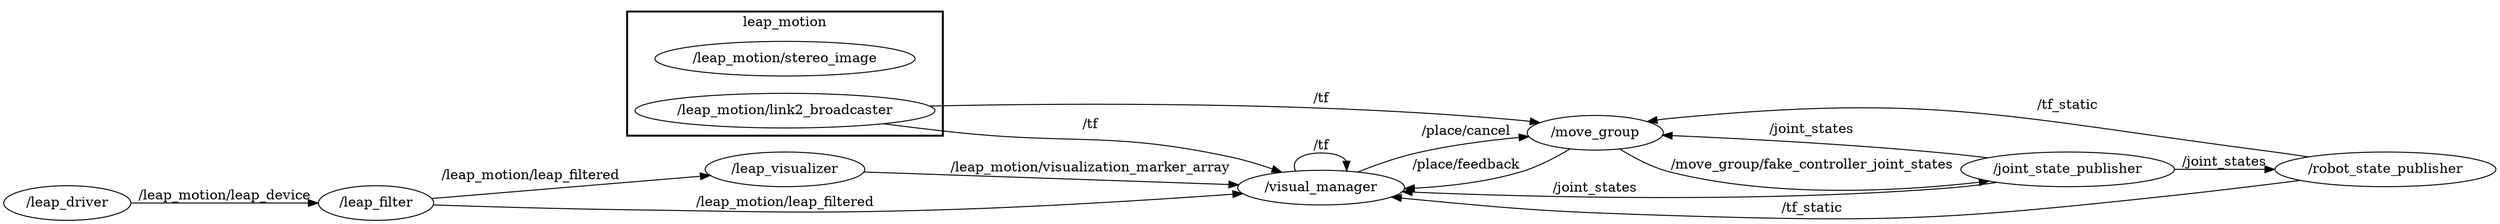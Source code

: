 digraph graphname {
	graph [bb="0,0,2061.1,227.45",
		compound=True,
		rank=same,
		rankdir=LR,
		ranksep=0.2
	];
	node [label="\N"];
	subgraph cluster_leap_motion {
		graph [bb="523.38,90.448,785.06,219.45",
			compound=True,
			label=leap_motion,
			lheight=0.21,
			lp="654.22,207.95",
			lwidth=0.96,
			rank=same,
			rankdir=LR,
			ranksep=0.2,
			style=bold
		];
		n___leap_motion__stereo_image		 [URL=__leap_motion__stereo_image,
			height=0.5,
			label="/leap_motion/stereo_image",
			pos="654.22,170.45",
			shape=ellipse,
			tooltip="/leap_motion/stereo_image",
			width=2.9789];
		n___leap_motion__link2_broadcaster		 [URL=__leap_motion__link2_broadcaster,
			height=0.5,
			label="/leap_motion/link2_broadcaster",
			pos="654.22,116.45",
			shape=ellipse,
			tooltip="/leap_motion/link2_broadcaster",
			width=3.4122];
	}
	n___leap_visualizer	 [URL=__leap_visualizer,
		height=0.5,
		label="/leap_visualizer",
		pos="654.22,55.448",
		shape=ellipse,
		tooltip="/leap_visualizer",
		width=1.8415];
	n___visual_manager	 [URL=__visual_manager,
		height=0.5,
		label="/visual_manager",
		pos="1096.6,36.448",
		shape=ellipse,
		tooltip="/visual_manager",
		width=1.9318];
	n___leap_visualizer -> n___visual_manager	 [URL=topic_3A__leap_motion__visualization_marker_array,
		label="/leap_motion/visualization_marker_array",
		lp="906.06,56.948",
		penwidth=1,
		pos="e,1027.7,39.379 719.73,52.665 798.82,49.252 932.77,43.473 1017.6,39.814"];
	n___visual_manager -> n___visual_manager	 [URL=topic_3A__tf,
		label="/tf",
		lp="1096.6,79.948",
		penwidth=1,
		pos="e,1118,53.858 1075.2,53.858 1071.2,63.536 1078.3,72.448 1096.6,72.448 1108,72.448 1115.1,68.966 1117.8,63.993"];
	n___move_group	 [URL=__move_group,
		height=0.5,
		label="/move_group",
		pos="1325,93.448",
		shape=ellipse,
		tooltip="/move_group",
		width=1.6068];
	n___visual_manager -> n___move_group	 [URL=topic_3A__place__cancel,
		label="/place/cancel",
		lp="1216.6,95.948",
		penwidth=1,
		pos="e,1268.7,89.108 1127.7,52.63 1141.5,59.401 1158.3,66.768 1174.1,71.448 1201.3,79.475 1232.2,84.643 1258.8,87.935"];
	n___leap_filter	 [URL=__leap_filter,
		height=0.5,
		label="/leap_filter",
		pos="312.99,25.448",
		shape=ellipse,
		tooltip="/leap_filter",
		width=1.3721];
	n___leap_filter -> n___leap_visualizer	 [URL=topic_3A__leap_motion__leap_filtered,
		label="/leap_motion/leap_filtered",
		lp="442.88,50.948",
		penwidth=1,
		pos="e,590.91,49.938 361.16,29.619 418.13,34.657 514.56,43.186 580.94,49.055"];
	n___leap_filter -> n___visual_manager	 [URL=topic_3A__leap_motion__leap_filtered,
		label="/leap_motion/leap_filtered",
		lp="654.22,20.948",
		penwidth=1,
		pos="e,1031.1,30.277 361.77,21.929 404.19,18.991 467.87,15.037 523.38,13.448 639.64,10.119 668.84,9.1497 785.06,13.448 865.79,16.433 958.08,23.77 1020.9,29.361"];
	n___leap_driver	 [URL=__leap_driver,
		height=0.5,
		label="/leap_driver",
		pos="53.295,25.448",
		shape=ellipse,
		tooltip="/leap_driver",
		width=1.4804];
	n___leap_driver -> n___leap_filter	 [URL=topic_3A__leap_motion__leap_device,
		label="/leap_motion/leap_device",
		lp="185.09,32.948",
		penwidth=1,
		pos="e,263.52,25.448 106.75,25.448 149.35,25.448 209.38,25.448 253.51,25.448"];
	n___joint_state_publisher	 [URL=__joint_state_publisher,
		height=0.5,
		label="/joint_state_publisher",
		pos="1713.9,55.448",
		shape=ellipse,
		tooltip="/joint_state_publisher",
		width=2.4192];
	n___joint_state_publisher -> n___visual_manager	 [URL=topic_3A__joint_states,
		label="/joint_states",
		lp="1325,35.948",
		penwidth=1,
		pos="e,1164.5,32.209 1655.7,42.009 1643.6,39.694 1630.9,37.649 1618.8,36.448 1461.7,20.741 1276.6,26.448 1174.7,31.673"];
	n___robot_state_publisher	 [URL=__robot_state_publisher,
		height=0.5,
		label="/robot_state_publisher",
		pos="1972.1,55.448",
		shape=ellipse,
		tooltip="/robot_state_publisher",
		width=2.4734];
	n___joint_state_publisher -> n___robot_state_publisher	 [URL=topic_3A__joint_states,
		label="/joint_states",
		lp="1842,62.948",
		penwidth=1,
		pos="e,1882.9,55.448 1801.3,55.448 1824.3,55.448 1849.3,55.448 1872.9,55.448"];
	n___joint_state_publisher -> n___move_group	 [URL=topic_3A__joint_states,
		label="/joint_states",
		lp="1504.8,97.948",
		penwidth=1,
		pos="e,1382.3,90.783 1648,67.302 1638.3,68.847 1628.3,70.291 1618.8,71.448 1541.3,80.927 1451.8,86.938 1392.3,90.238"];
	n___leap_motion__link2_broadcaster -> n___visual_manager	 [URL=topic_3A__tf,
		label="/tf",
		lp="906.06,101.95",
		penwidth=1,
		pos="e,1063.2,52.395 736.04,102.94 754.74,99.986 774.57,96.985 793.06,94.448 893.23,80.699 921.23,93.977 1019.1,68.448 1030.6,65.438 1042.7,61.03 1053.7,56.442"];
	n___leap_motion__link2_broadcaster -> n___move_group	 [URL=topic_3A__tf,
		label="/tf",
		lp="1096.6,128.95",
		penwidth=1,
		pos="e,1278.8,104.39 772.28,121.52 894.27,125.22 1090.8,126.69 1259.1,107.45 1262.4,107.08 1265.6,106.63 1268.9,106.11"];
	n___robot_state_publisher -> n___visual_manager	 [URL=topic_3A__tf_static,
		label="/tf_static",
		lp="1504.8,14.948",
		penwidth=1,
		pos="e,1155.6,26.869 1902.9,43.943 1871.9,38.88 1834.6,33.051 1801,28.448 1525,-9.3593 1450.9,-8.0484 1174.1,24.448 1171.3,24.779 1168.5,25.137 1165.6,25.515"];
	n___robot_state_publisher -> n___move_group	 [URL=topic_3A__tf_static,
		label="/tf_static",
		lp="1713.9,122.95",
		penwidth=1,
		pos="e,1368.3,105.44 1909.2,68.255 1897.8,70.441 1886.1,72.599 1875,74.448 1662.2,110 1605,135.48 1390.8,109.45 1386.7,108.94 1382.4,108.27 1378.2,107.47"];
	n___move_group -> n___visual_manager	 [URL=topic_3A__place__feedback,
		label="/place/feedback",
		lp="1216.6,63.948",
		penwidth=1,
		pos="e,1165.7,38.907 1300.4,76.989 1288.6,69.509 1273.7,61.271 1259.1,56.448 1232.8,47.676 1202.8,42.692 1175.9,39.881"];
	n___move_group -> n___joint_state_publisher	 [URL=topic_3A__move_group__fake_controller_joint_states,
		label="/move_group/fake_controller_joint_states",
		lp="1504.8,59.948",
		penwidth=1,
		pos="e,1646.7,43.913 1346.1,76.505 1358.3,67.44 1374.5,57.19 1390.8,52.448 1472.3,28.846 1570.4,34.272 1636.7,42.61"];
}
